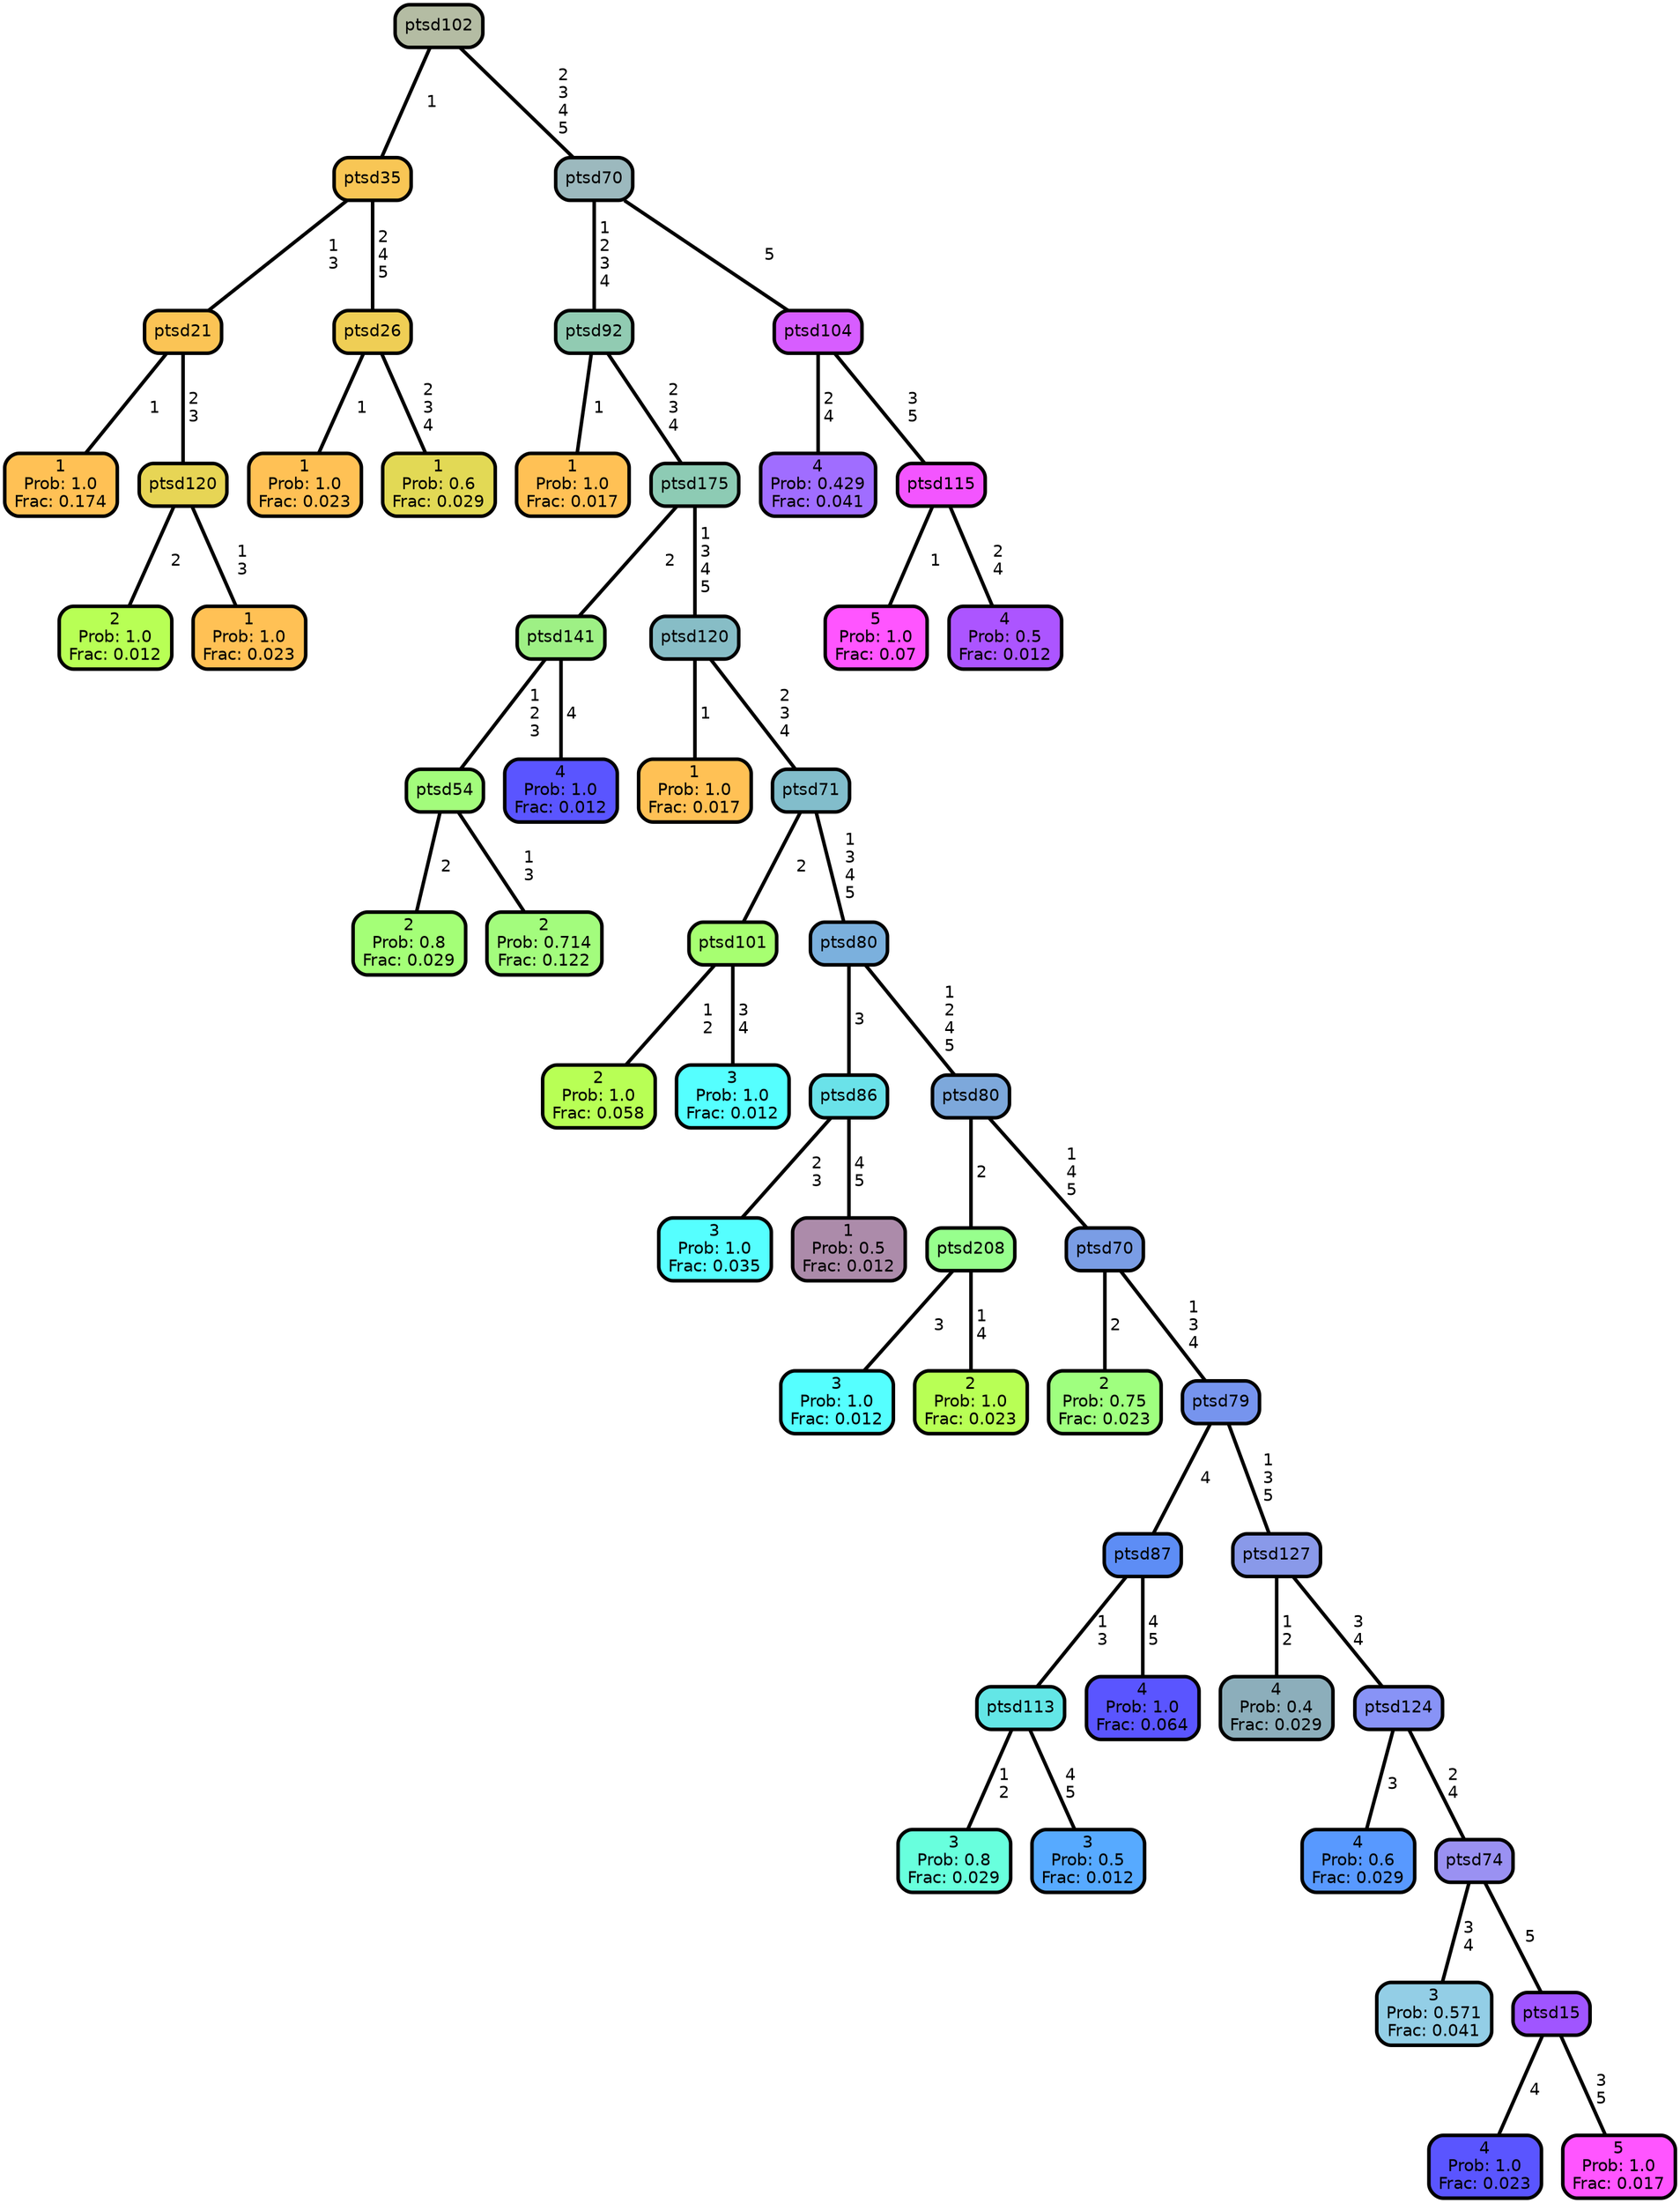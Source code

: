 graph Tree {
node [shape=box, style="filled, rounded",color="black",penwidth="3",fontcolor="black",                 fontname=helvetica] ;
graph [ranksep="0 equally", splines=straight,                 bgcolor=transparent, dpi=200] ;
edge [fontname=helvetica, color=black] ;
0 [label="1
Prob: 1.0
Frac: 0.174", fillcolor="#ffc155"] ;
1 [label="ptsd21", fillcolor="#fbc455"] ;
2 [label="2
Prob: 1.0
Frac: 0.012", fillcolor="#b8ff55"] ;
3 [label="ptsd120", fillcolor="#e7d555"] ;
4 [label="1
Prob: 1.0
Frac: 0.023", fillcolor="#ffc155"] ;
5 [label="ptsd35", fillcolor="#f8c655"] ;
6 [label="1
Prob: 1.0
Frac: 0.023", fillcolor="#ffc155"] ;
7 [label="ptsd26", fillcolor="#efce55"] ;
8 [label="1
Prob: 0.6
Frac: 0.029", fillcolor="#e2d955"] ;
9 [label="ptsd102", fillcolor="#b4bca3"] ;
10 [label="1
Prob: 1.0
Frac: 0.017", fillcolor="#ffc155"] ;
11 [label="ptsd92", fillcolor="#91cbb2"] ;
12 [label="2
Prob: 0.8
Frac: 0.029", fillcolor="#a4ff77"] ;
13 [label="ptsd54", fillcolor="#a3fc7c"] ;
14 [label="2
Prob: 0.714
Frac: 0.122", fillcolor="#a3fc7d"] ;
15 [label="ptsd141", fillcolor="#9ef085"] ;
16 [label="4
Prob: 1.0
Frac: 0.012", fillcolor="#5a55ff"] ;
17 [label="ptsd175", fillcolor="#8dcbb4"] ;
18 [label="1
Prob: 1.0
Frac: 0.017", fillcolor="#ffc155"] ;
19 [label="ptsd120", fillcolor="#87bdc6"] ;
20 [label="2
Prob: 1.0
Frac: 0.058", fillcolor="#b8ff55"] ;
21 [label="ptsd101", fillcolor="#a7ff71"] ;
22 [label="3
Prob: 1.0
Frac: 0.012", fillcolor="#55ffff"] ;
23 [label="ptsd71", fillcolor="#82bdcb"] ;
24 [label="3
Prob: 1.0
Frac: 0.035", fillcolor="#55ffff"] ;
25 [label="ptsd86", fillcolor="#6ae2e9"] ;
26 [label="1
Prob: 0.5
Frac: 0.012", fillcolor="#ac8baa"] ;
27 [label="ptsd80", fillcolor="#7bb0dd"] ;
28 [label="3
Prob: 1.0
Frac: 0.012", fillcolor="#55ffff"] ;
29 [label="ptsd208", fillcolor="#97ff8d"] ;
30 [label="2
Prob: 1.0
Frac: 0.023", fillcolor="#b8ff55"] ;
31 [label="ptsd80", fillcolor="#7da8db"] ;
32 [label="2
Prob: 0.75
Frac: 0.023", fillcolor="#9fff7f"] ;
33 [label="ptsd70", fillcolor="#7a9de5"] ;
34 [label="3
Prob: 0.8
Frac: 0.029", fillcolor="#68ffdd"] ;
35 [label="ptsd113", fillcolor="#63e6e6"] ;
36 [label="3
Prob: 0.5
Frac: 0.012", fillcolor="#57aaff"] ;
37 [label="ptsd87", fillcolor="#5d8df5"] ;
38 [label="4
Prob: 1.0
Frac: 0.064", fillcolor="#5a55ff"] ;
39 [label="ptsd79", fillcolor="#7694ee"] ;
40 [label="4
Prob: 0.4
Frac: 0.029", fillcolor="#8caebb"] ;
41 [label="ptsd127", fillcolor="#8999e9"] ;
42 [label="4
Prob: 0.6
Frac: 0.029", fillcolor="#5899ff"] ;
43 [label="ptsd124", fillcolor="#8893f6"] ;
44 [label="3
Prob: 0.571
Frac: 0.041", fillcolor="#93cee6"] ;
45 [label="ptsd74", fillcolor="#9a91f2"] ;
46 [label="4
Prob: 1.0
Frac: 0.023", fillcolor="#5a55ff"] ;
47 [label="ptsd15", fillcolor="#a055ff"] ;
48 [label="5
Prob: 1.0
Frac: 0.017", fillcolor="#ff55ff"] ;
49 [label="ptsd70", fillcolor="#9cb9be"] ;
50 [label="4
Prob: 0.429
Frac: 0.041", fillcolor="#a06dff"] ;
51 [label="ptsd104", fillcolor="#d75dff"] ;
52 [label="5
Prob: 1.0
Frac: 0.07", fillcolor="#ff55ff"] ;
53 [label="ptsd115", fillcolor="#f355ff"] ;
54 [label="4
Prob: 0.5
Frac: 0.012", fillcolor="#ac55ff"] ;
1 -- 0 [label=" 1",penwidth=3] ;
1 -- 3 [label=" 2\n 3",penwidth=3] ;
3 -- 2 [label=" 2",penwidth=3] ;
3 -- 4 [label=" 1\n 3",penwidth=3] ;
5 -- 1 [label=" 1\n 3",penwidth=3] ;
5 -- 7 [label=" 2\n 4\n 5",penwidth=3] ;
7 -- 6 [label=" 1",penwidth=3] ;
7 -- 8 [label=" 2\n 3\n 4",penwidth=3] ;
9 -- 5 [label=" 1",penwidth=3] ;
9 -- 49 [label=" 2\n 3\n 4\n 5",penwidth=3] ;
11 -- 10 [label=" 1",penwidth=3] ;
11 -- 17 [label=" 2\n 3\n 4",penwidth=3] ;
13 -- 12 [label=" 2",penwidth=3] ;
13 -- 14 [label=" 1\n 3",penwidth=3] ;
15 -- 13 [label=" 1\n 2\n 3",penwidth=3] ;
15 -- 16 [label=" 4",penwidth=3] ;
17 -- 15 [label=" 2",penwidth=3] ;
17 -- 19 [label=" 1\n 3\n 4\n 5",penwidth=3] ;
19 -- 18 [label=" 1",penwidth=3] ;
19 -- 23 [label=" 2\n 3\n 4",penwidth=3] ;
21 -- 20 [label=" 1\n 2",penwidth=3] ;
21 -- 22 [label=" 3\n 4",penwidth=3] ;
23 -- 21 [label=" 2",penwidth=3] ;
23 -- 27 [label=" 1\n 3\n 4\n 5",penwidth=3] ;
25 -- 24 [label=" 2\n 3",penwidth=3] ;
25 -- 26 [label=" 4\n 5",penwidth=3] ;
27 -- 25 [label=" 3",penwidth=3] ;
27 -- 31 [label=" 1\n 2\n 4\n 5",penwidth=3] ;
29 -- 28 [label=" 3",penwidth=3] ;
29 -- 30 [label=" 1\n 4",penwidth=3] ;
31 -- 29 [label=" 2",penwidth=3] ;
31 -- 33 [label=" 1\n 4\n 5",penwidth=3] ;
33 -- 32 [label=" 2",penwidth=3] ;
33 -- 39 [label=" 1\n 3\n 4",penwidth=3] ;
35 -- 34 [label=" 1\n 2",penwidth=3] ;
35 -- 36 [label=" 4\n 5",penwidth=3] ;
37 -- 35 [label=" 1\n 3",penwidth=3] ;
37 -- 38 [label=" 4\n 5",penwidth=3] ;
39 -- 37 [label=" 4",penwidth=3] ;
39 -- 41 [label=" 1\n 3\n 5",penwidth=3] ;
41 -- 40 [label=" 1\n 2",penwidth=3] ;
41 -- 43 [label=" 3\n 4",penwidth=3] ;
43 -- 42 [label=" 3",penwidth=3] ;
43 -- 45 [label=" 2\n 4",penwidth=3] ;
45 -- 44 [label=" 3\n 4",penwidth=3] ;
45 -- 47 [label=" 5",penwidth=3] ;
47 -- 46 [label=" 4",penwidth=3] ;
47 -- 48 [label=" 3\n 5",penwidth=3] ;
49 -- 11 [label=" 1\n 2\n 3\n 4",penwidth=3] ;
49 -- 51 [label=" 5",penwidth=3] ;
51 -- 50 [label=" 2\n 4",penwidth=3] ;
51 -- 53 [label=" 3\n 5",penwidth=3] ;
53 -- 52 [label=" 1",penwidth=3] ;
53 -- 54 [label=" 2\n 4",penwidth=3] ;
{rank = same;}}